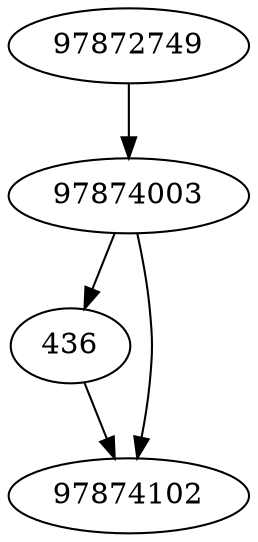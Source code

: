 strict digraph  {
97874003;
436;
97872749;
97874102;
97874003 -> 436;
97874003 -> 97874102;
436 -> 97874102;
97872749 -> 97874003;
}
